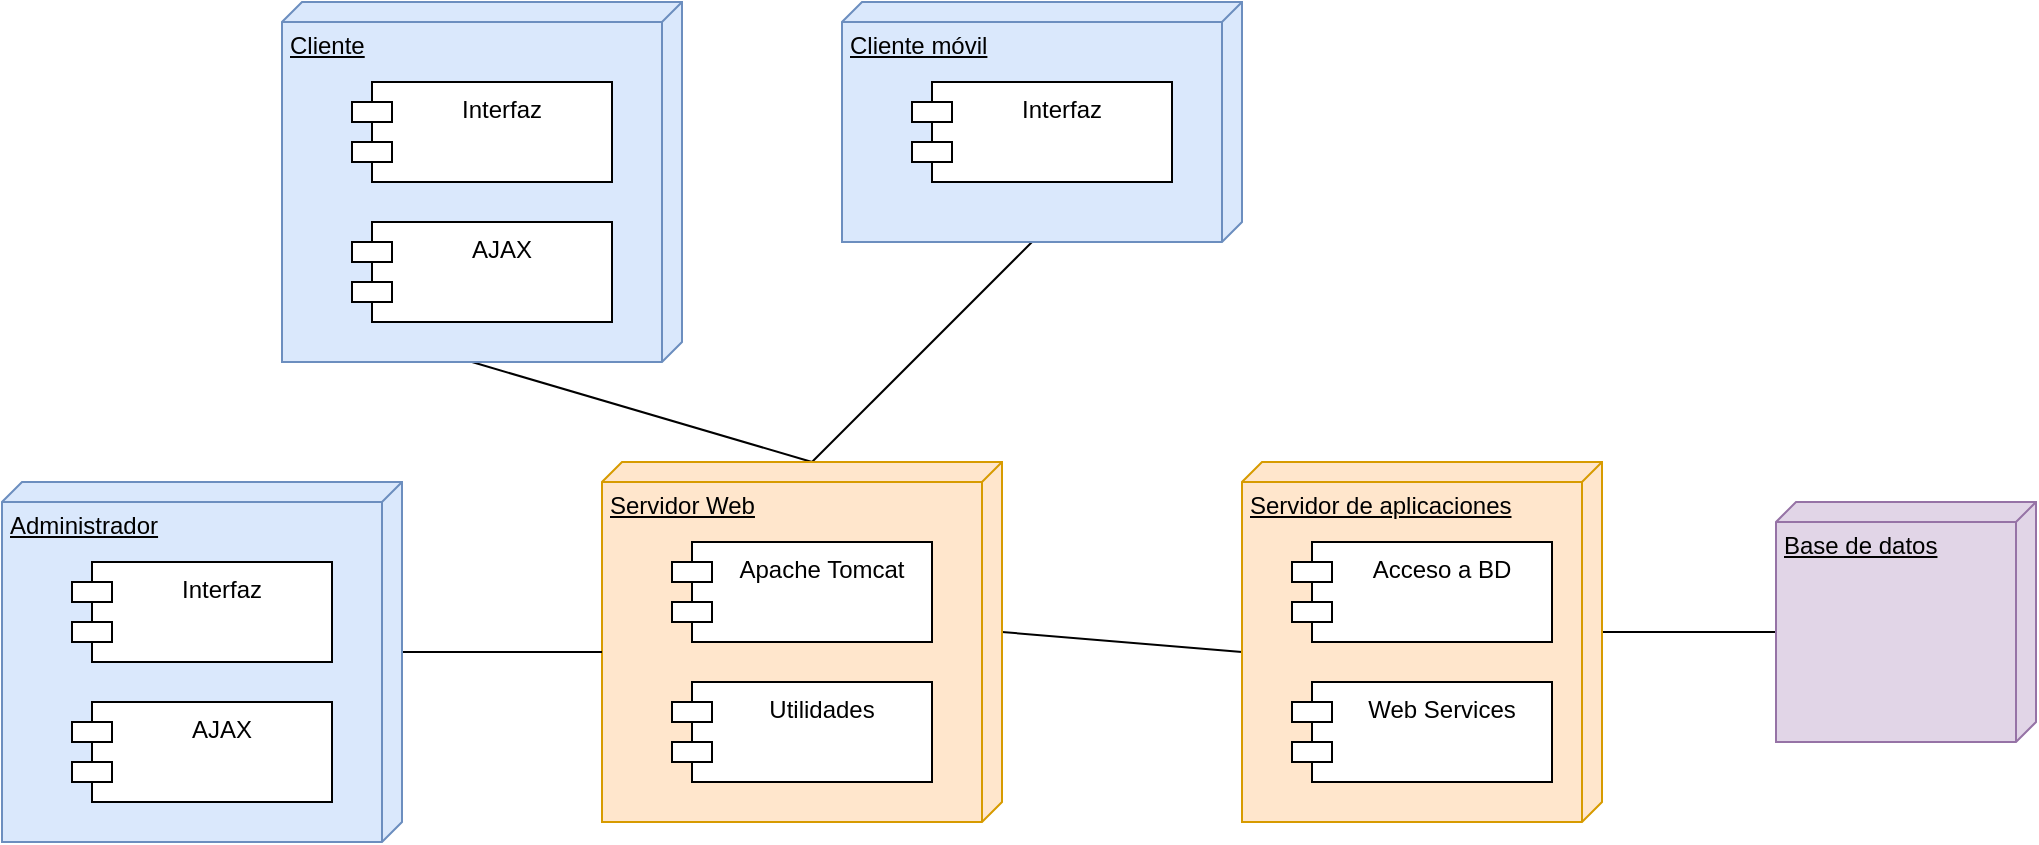 <mxfile version="16.6.4" type="device"><diagram id="EoElBocDrJ-CI45aq_S0" name="Page-1"><mxGraphModel dx="1655" dy="483" grid="1" gridSize="10" guides="1" tooltips="1" connect="1" arrows="1" fold="1" page="1" pageScale="1" pageWidth="827" pageHeight="1169" math="0" shadow="0"><root><mxCell id="0"/><mxCell id="1" parent="0"/><mxCell id="25m3-mM3deu7GjVyLWtD-9" style="rounded=0;orthogonalLoop=1;jettySize=auto;html=1;exitX=0;exitY=0;exitDx=180;exitDy=105;exitPerimeter=0;entryX=0;entryY=0;entryDx=0;entryDy=95;entryPerimeter=0;endArrow=none;endFill=0;" edge="1" parent="1" source="25m3-mM3deu7GjVyLWtD-1" target="25m3-mM3deu7GjVyLWtD-5"><mxGeometry relative="1" as="geometry"/></mxCell><mxCell id="25m3-mM3deu7GjVyLWtD-1" value="Cliente" style="verticalAlign=top;align=left;spacingTop=8;spacingLeft=2;spacingRight=12;shape=cube;size=10;direction=south;fontStyle=4;html=1;fillColor=#dae8fc;strokeColor=#6c8ebf;" vertex="1" parent="1"><mxGeometry x="80" y="10" width="200" height="180" as="geometry"/></mxCell><mxCell id="25m3-mM3deu7GjVyLWtD-10" style="edgeStyle=none;rounded=0;orthogonalLoop=1;jettySize=auto;html=1;exitX=0;exitY=0;exitDx=120;exitDy=105;exitPerimeter=0;entryX=0;entryY=0;entryDx=0;entryDy=95;entryPerimeter=0;endArrow=none;endFill=0;" edge="1" parent="1" source="25m3-mM3deu7GjVyLWtD-2" target="25m3-mM3deu7GjVyLWtD-5"><mxGeometry relative="1" as="geometry"/></mxCell><mxCell id="25m3-mM3deu7GjVyLWtD-2" value="Cliente móvil" style="verticalAlign=top;align=left;spacingTop=8;spacingLeft=2;spacingRight=12;shape=cube;size=10;direction=south;fontStyle=4;html=1;fillColor=#dae8fc;strokeColor=#6c8ebf;" vertex="1" parent="1"><mxGeometry x="360" y="10" width="200" height="120" as="geometry"/></mxCell><mxCell id="25m3-mM3deu7GjVyLWtD-3" value="Interfaz" style="shape=module;align=left;spacingLeft=20;align=center;verticalAlign=top;fillColor=#FFFFFF;gradientColor=none;" vertex="1" parent="1"><mxGeometry x="115" y="50" width="130" height="50" as="geometry"/></mxCell><mxCell id="25m3-mM3deu7GjVyLWtD-4" value="AJAX" style="shape=module;align=left;spacingLeft=20;align=center;verticalAlign=top;fillColor=#FFFFFF;gradientColor=none;" vertex="1" parent="1"><mxGeometry x="115" y="120" width="130" height="50" as="geometry"/></mxCell><mxCell id="25m3-mM3deu7GjVyLWtD-14" style="edgeStyle=none;rounded=0;orthogonalLoop=1;jettySize=auto;html=1;exitX=0;exitY=0;exitDx=85;exitDy=0;exitPerimeter=0;entryX=0;entryY=0;entryDx=95;entryDy=180;entryPerimeter=0;endArrow=none;endFill=0;" edge="1" parent="1" source="25m3-mM3deu7GjVyLWtD-5" target="25m3-mM3deu7GjVyLWtD-11"><mxGeometry relative="1" as="geometry"/></mxCell><mxCell id="25m3-mM3deu7GjVyLWtD-5" value="Servidor Web" style="verticalAlign=top;align=left;spacingTop=8;spacingLeft=2;spacingRight=12;shape=cube;size=10;direction=south;fontStyle=4;html=1;fillColor=#ffe6cc;strokeColor=#d79b00;" vertex="1" parent="1"><mxGeometry x="240" y="240" width="200" height="180" as="geometry"/></mxCell><mxCell id="25m3-mM3deu7GjVyLWtD-6" value="Interfaz" style="shape=module;align=left;spacingLeft=20;align=center;verticalAlign=top;fillColor=#FFFFFF;gradientColor=none;" vertex="1" parent="1"><mxGeometry x="395" y="50" width="130" height="50" as="geometry"/></mxCell><mxCell id="25m3-mM3deu7GjVyLWtD-7" value="Apache Tomcat" style="shape=module;align=left;spacingLeft=20;align=center;verticalAlign=top;fillColor=#FFFFFF;gradientColor=none;" vertex="1" parent="1"><mxGeometry x="275" y="280" width="130" height="50" as="geometry"/></mxCell><mxCell id="25m3-mM3deu7GjVyLWtD-8" value="Utilidades" style="shape=module;align=left;spacingLeft=20;align=center;verticalAlign=top;fillColor=#FFFFFF;gradientColor=none;" vertex="1" parent="1"><mxGeometry x="275" y="350" width="130" height="50" as="geometry"/></mxCell><mxCell id="25m3-mM3deu7GjVyLWtD-16" style="edgeStyle=none;rounded=0;orthogonalLoop=1;jettySize=auto;html=1;exitX=0;exitY=0;exitDx=85;exitDy=0;exitPerimeter=0;entryX=0;entryY=0;entryDx=65;entryDy=130;entryPerimeter=0;endArrow=none;endFill=0;" edge="1" parent="1" source="25m3-mM3deu7GjVyLWtD-11" target="25m3-mM3deu7GjVyLWtD-15"><mxGeometry relative="1" as="geometry"/></mxCell><mxCell id="25m3-mM3deu7GjVyLWtD-11" value="Servidor de aplicaciones" style="verticalAlign=top;align=left;spacingTop=8;spacingLeft=2;spacingRight=12;shape=cube;size=10;direction=south;fontStyle=4;html=1;fillColor=#ffe6cc;strokeColor=#d79b00;" vertex="1" parent="1"><mxGeometry x="560" y="240" width="180" height="180" as="geometry"/></mxCell><mxCell id="25m3-mM3deu7GjVyLWtD-12" value="Acceso a BD" style="shape=module;align=left;spacingLeft=20;align=center;verticalAlign=top;fillColor=#FFFFFF;gradientColor=none;" vertex="1" parent="1"><mxGeometry x="585" y="280" width="130" height="50" as="geometry"/></mxCell><mxCell id="25m3-mM3deu7GjVyLWtD-13" value="Web Services" style="shape=module;align=left;spacingLeft=20;align=center;verticalAlign=top;fillColor=#FFFFFF;gradientColor=none;" vertex="1" parent="1"><mxGeometry x="585" y="350" width="130" height="50" as="geometry"/></mxCell><mxCell id="25m3-mM3deu7GjVyLWtD-15" value="Base de datos" style="verticalAlign=top;align=left;spacingTop=8;spacingLeft=2;spacingRight=12;shape=cube;size=10;direction=south;fontStyle=4;html=1;fillColor=#e1d5e7;strokeColor=#9673a6;" vertex="1" parent="1"><mxGeometry x="827" y="260" width="130" height="120" as="geometry"/></mxCell><mxCell id="25m3-mM3deu7GjVyLWtD-21" style="edgeStyle=none;rounded=0;orthogonalLoop=1;jettySize=auto;html=1;exitX=0;exitY=0;exitDx=85;exitDy=0;exitPerimeter=0;entryX=0;entryY=0;entryDx=95;entryDy=200;entryPerimeter=0;endArrow=none;endFill=0;" edge="1" parent="1" source="25m3-mM3deu7GjVyLWtD-18" target="25m3-mM3deu7GjVyLWtD-5"><mxGeometry relative="1" as="geometry"/></mxCell><mxCell id="25m3-mM3deu7GjVyLWtD-18" value="Administrador" style="verticalAlign=top;align=left;spacingTop=8;spacingLeft=2;spacingRight=12;shape=cube;size=10;direction=south;fontStyle=4;html=1;fillColor=#dae8fc;strokeColor=#6c8ebf;" vertex="1" parent="1"><mxGeometry x="-60" y="250" width="200" height="180" as="geometry"/></mxCell><mxCell id="25m3-mM3deu7GjVyLWtD-19" value="Interfaz" style="shape=module;align=left;spacingLeft=20;align=center;verticalAlign=top;fillColor=#FFFFFF;gradientColor=none;" vertex="1" parent="1"><mxGeometry x="-25" y="290" width="130" height="50" as="geometry"/></mxCell><mxCell id="25m3-mM3deu7GjVyLWtD-20" value="AJAX" style="shape=module;align=left;spacingLeft=20;align=center;verticalAlign=top;fillColor=#FFFFFF;gradientColor=none;" vertex="1" parent="1"><mxGeometry x="-25" y="360" width="130" height="50" as="geometry"/></mxCell></root></mxGraphModel></diagram></mxfile>